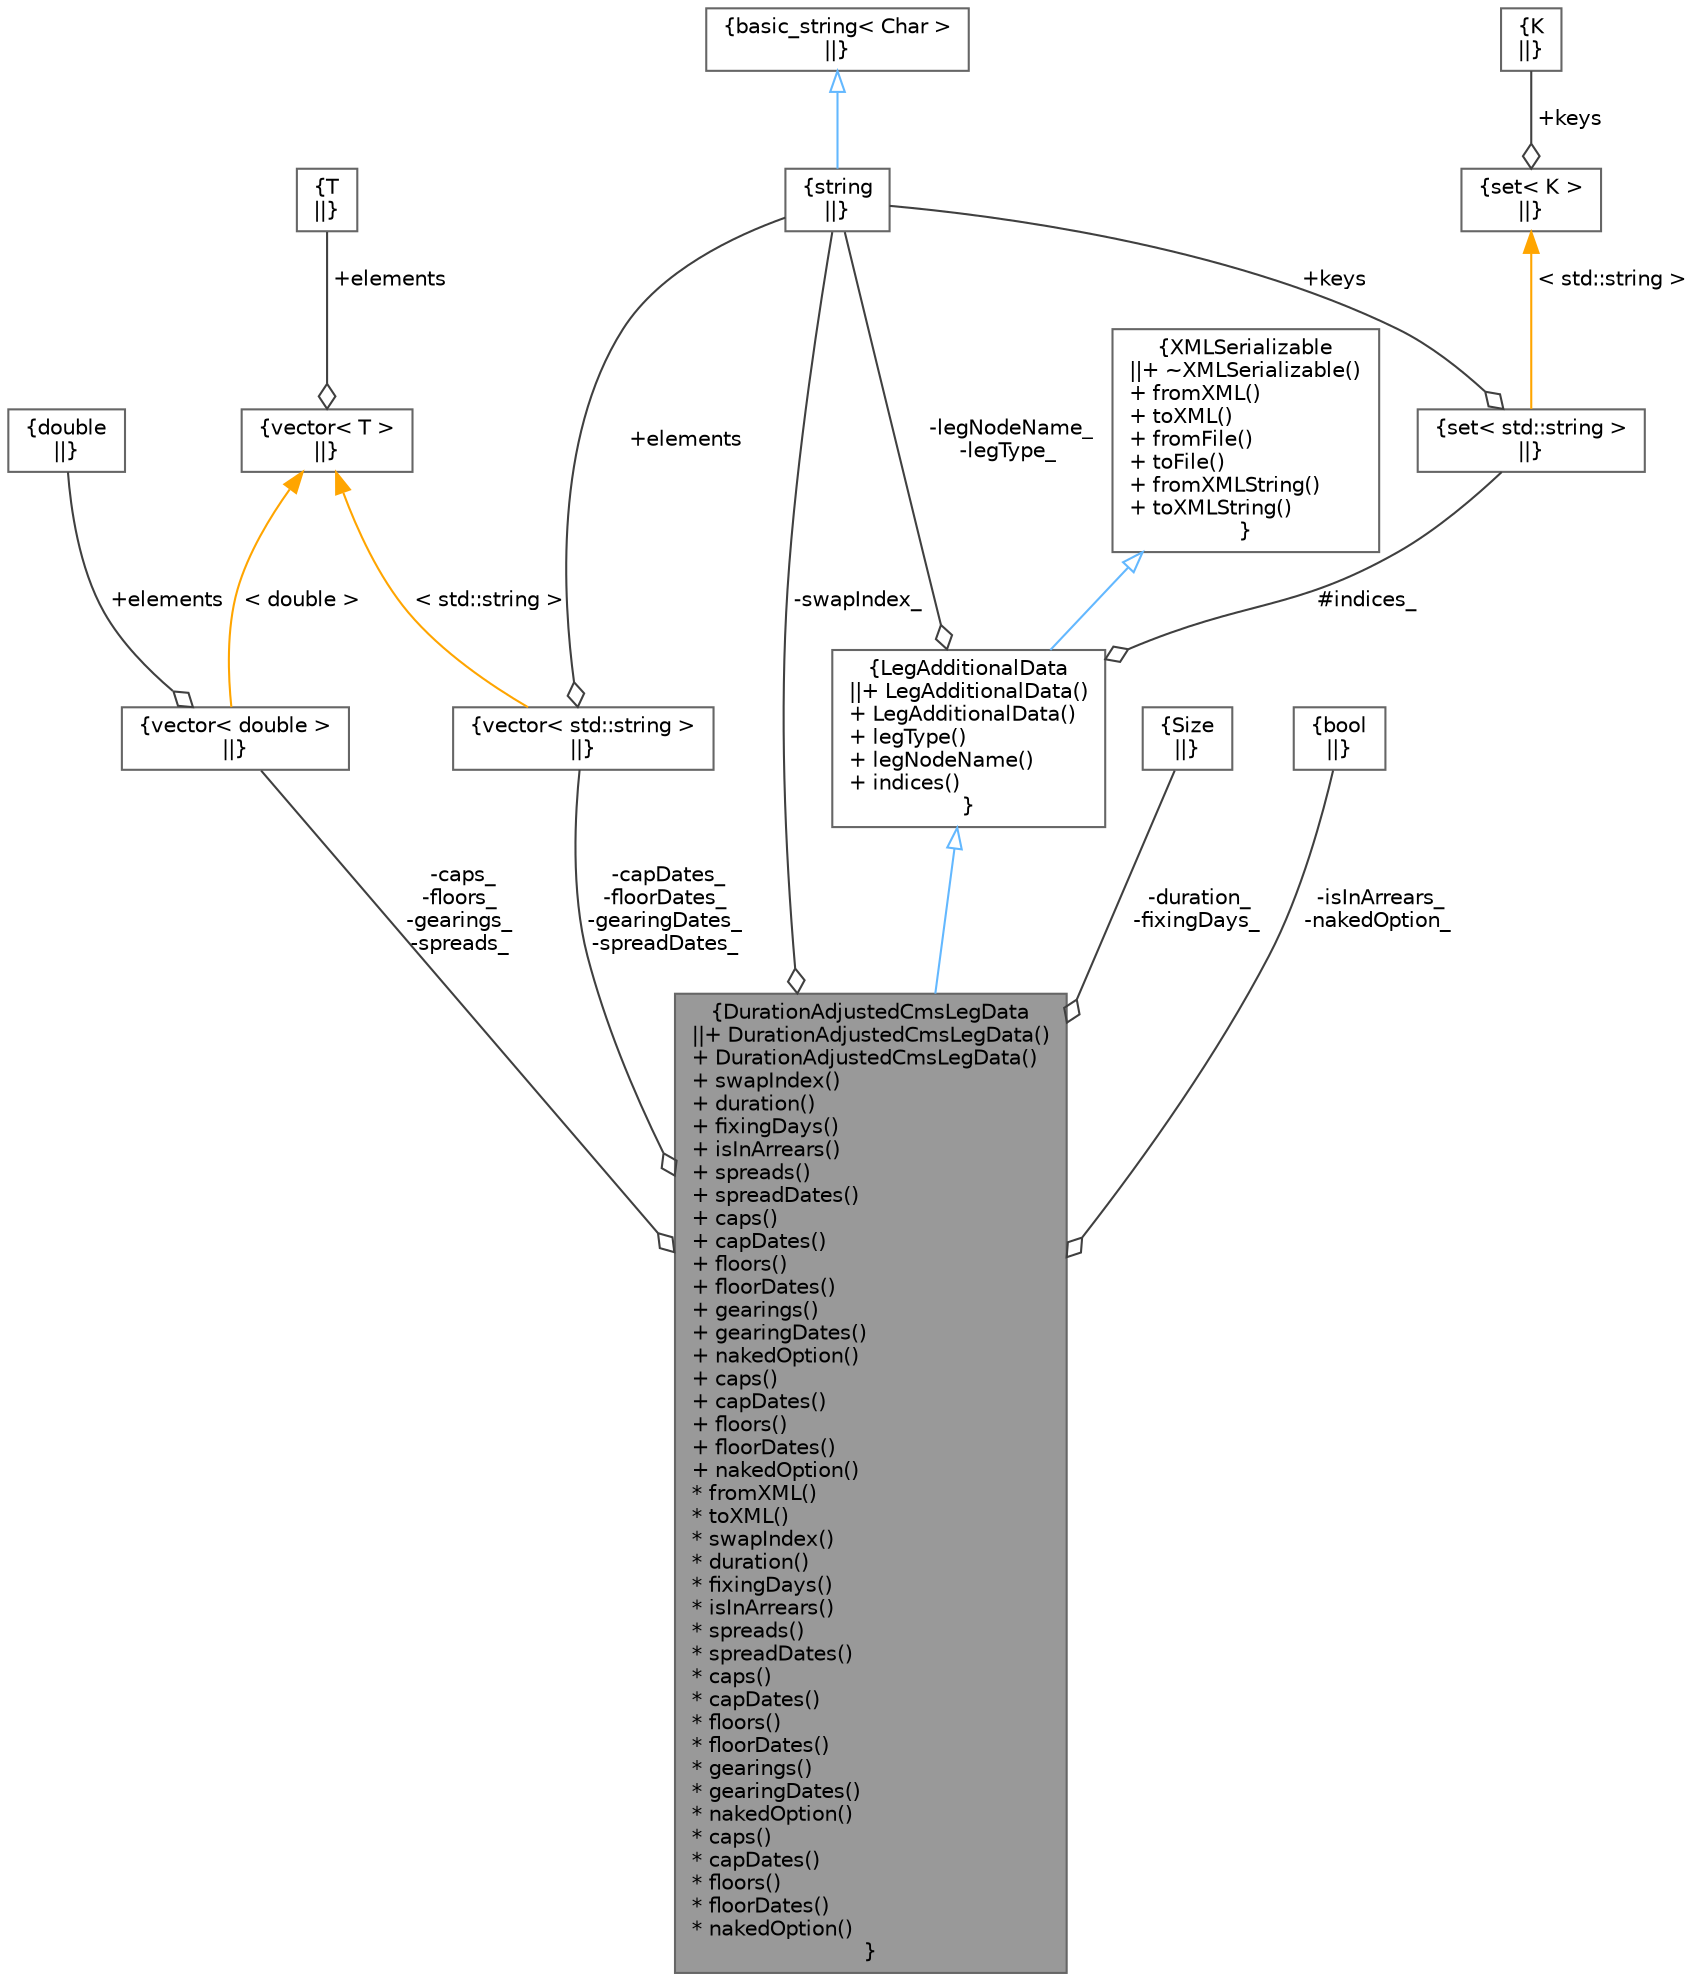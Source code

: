 digraph "DurationAdjustedCmsLegData"
{
 // INTERACTIVE_SVG=YES
 // LATEX_PDF_SIZE
  bgcolor="transparent";
  edge [fontname=Helvetica,fontsize=10,labelfontname=Helvetica,labelfontsize=10];
  node [fontname=Helvetica,fontsize=10,shape=box,height=0.2,width=0.4];
  Node1 [label="{DurationAdjustedCmsLegData\n||+ DurationAdjustedCmsLegData()\l+ DurationAdjustedCmsLegData()\l+ swapIndex()\l+ duration()\l+ fixingDays()\l+ isInArrears()\l+ spreads()\l+ spreadDates()\l+ caps()\l+ capDates()\l+ floors()\l+ floorDates()\l+ gearings()\l+ gearingDates()\l+ nakedOption()\l+ caps()\l+ capDates()\l+ floors()\l+ floorDates()\l+ nakedOption()\l* fromXML()\l* toXML()\l* swapIndex()\l* duration()\l* fixingDays()\l* isInArrears()\l* spreads()\l* spreadDates()\l* caps()\l* capDates()\l* floors()\l* floorDates()\l* gearings()\l* gearingDates()\l* nakedOption()\l* caps()\l* capDates()\l* floors()\l* floorDates()\l* nakedOption()\l}",height=0.2,width=0.4,color="gray40", fillcolor="grey60", style="filled", fontcolor="black",tooltip=" "];
  Node2 -> Node1 [dir="back",color="steelblue1",style="solid",arrowtail="onormal"];
  Node2 [label="{LegAdditionalData\n||+ LegAdditionalData()\l+ LegAdditionalData()\l+ legType()\l+ legNodeName()\l+ indices()\l}",height=0.2,width=0.4,color="gray40", fillcolor="white", style="filled",URL="$classore_1_1data_1_1_leg_additional_data.html",tooltip="Serializable Additional Leg Data."];
  Node3 -> Node2 [dir="back",color="steelblue1",style="solid",arrowtail="onormal"];
  Node3 [label="{XMLSerializable\n||+ ~XMLSerializable()\l+ fromXML()\l+ toXML()\l+ fromFile()\l+ toFile()\l+ fromXMLString()\l+ toXMLString()\l}",height=0.2,width=0.4,color="gray40", fillcolor="white", style="filled",URL="$classore_1_1data_1_1_x_m_l_serializable.html",tooltip="Base class for all serializable classes."];
  Node4 -> Node2 [color="grey25",style="solid",label=" #indices_" ,arrowhead="odiamond"];
  Node4 [label="{set\< std::string \>\n||}",height=0.2,width=0.4,color="gray40", fillcolor="white", style="filled",tooltip=" "];
  Node5 -> Node4 [color="grey25",style="solid",label=" +keys" ,arrowhead="odiamond"];
  Node5 [label="{string\n||}",height=0.2,width=0.4,color="gray40", fillcolor="white", style="filled",tooltip=" "];
  Node6 -> Node5 [dir="back",color="steelblue1",style="solid",arrowtail="onormal"];
  Node6 [label="{basic_string\< Char \>\n||}",height=0.2,width=0.4,color="gray40", fillcolor="white", style="filled",tooltip=" "];
  Node7 -> Node4 [dir="back",color="orange",style="solid",label=" \< std::string \>" ];
  Node7 [label="{set\< K \>\n||}",height=0.2,width=0.4,color="gray40", fillcolor="white", style="filled",tooltip=" "];
  Node8 -> Node7 [color="grey25",style="solid",label=" +keys" ,arrowhead="odiamond"];
  Node8 [label="{K\n||}",height=0.2,width=0.4,color="gray40", fillcolor="white", style="filled",tooltip=" "];
  Node5 -> Node2 [color="grey25",style="solid",label=" -legNodeName_\n-legType_" ,arrowhead="odiamond"];
  Node5 -> Node1 [color="grey25",style="solid",label=" -swapIndex_" ,arrowhead="odiamond"];
  Node9 -> Node1 [color="grey25",style="solid",label=" -duration_\n-fixingDays_" ,arrowhead="odiamond"];
  Node9 [label="{Size\n||}",height=0.2,width=0.4,color="gray40", fillcolor="white", style="filled",tooltip=" "];
  Node10 -> Node1 [color="grey25",style="solid",label=" -isInArrears_\n-nakedOption_" ,arrowhead="odiamond"];
  Node10 [label="{bool\n||}",height=0.2,width=0.4,color="gray40", fillcolor="white", style="filled",URL="$classbool.html",tooltip=" "];
  Node11 -> Node1 [color="grey25",style="solid",label=" -caps_\n-floors_\n-gearings_\n-spreads_" ,arrowhead="odiamond"];
  Node11 [label="{vector\< double \>\n||}",height=0.2,width=0.4,color="gray40", fillcolor="white", style="filled",tooltip=" "];
  Node12 -> Node11 [color="grey25",style="solid",label=" +elements" ,arrowhead="odiamond"];
  Node12 [label="{double\n||}",height=0.2,width=0.4,color="gray40", fillcolor="white", style="filled",tooltip=" "];
  Node13 -> Node11 [dir="back",color="orange",style="solid",label=" \< double \>" ];
  Node13 [label="{vector\< T \>\n||}",height=0.2,width=0.4,color="gray40", fillcolor="white", style="filled",tooltip=" "];
  Node14 -> Node13 [color="grey25",style="solid",label=" +elements" ,arrowhead="odiamond"];
  Node14 [label="{T\n||}",height=0.2,width=0.4,color="gray40", fillcolor="white", style="filled",tooltip=" "];
  Node15 -> Node1 [color="grey25",style="solid",label=" -capDates_\n-floorDates_\n-gearingDates_\n-spreadDates_" ,arrowhead="odiamond"];
  Node15 [label="{vector\< std::string \>\n||}",height=0.2,width=0.4,color="gray40", fillcolor="white", style="filled",tooltip=" "];
  Node5 -> Node15 [color="grey25",style="solid",label=" +elements" ,arrowhead="odiamond"];
  Node13 -> Node15 [dir="back",color="orange",style="solid",label=" \< std::string \>" ];
}
